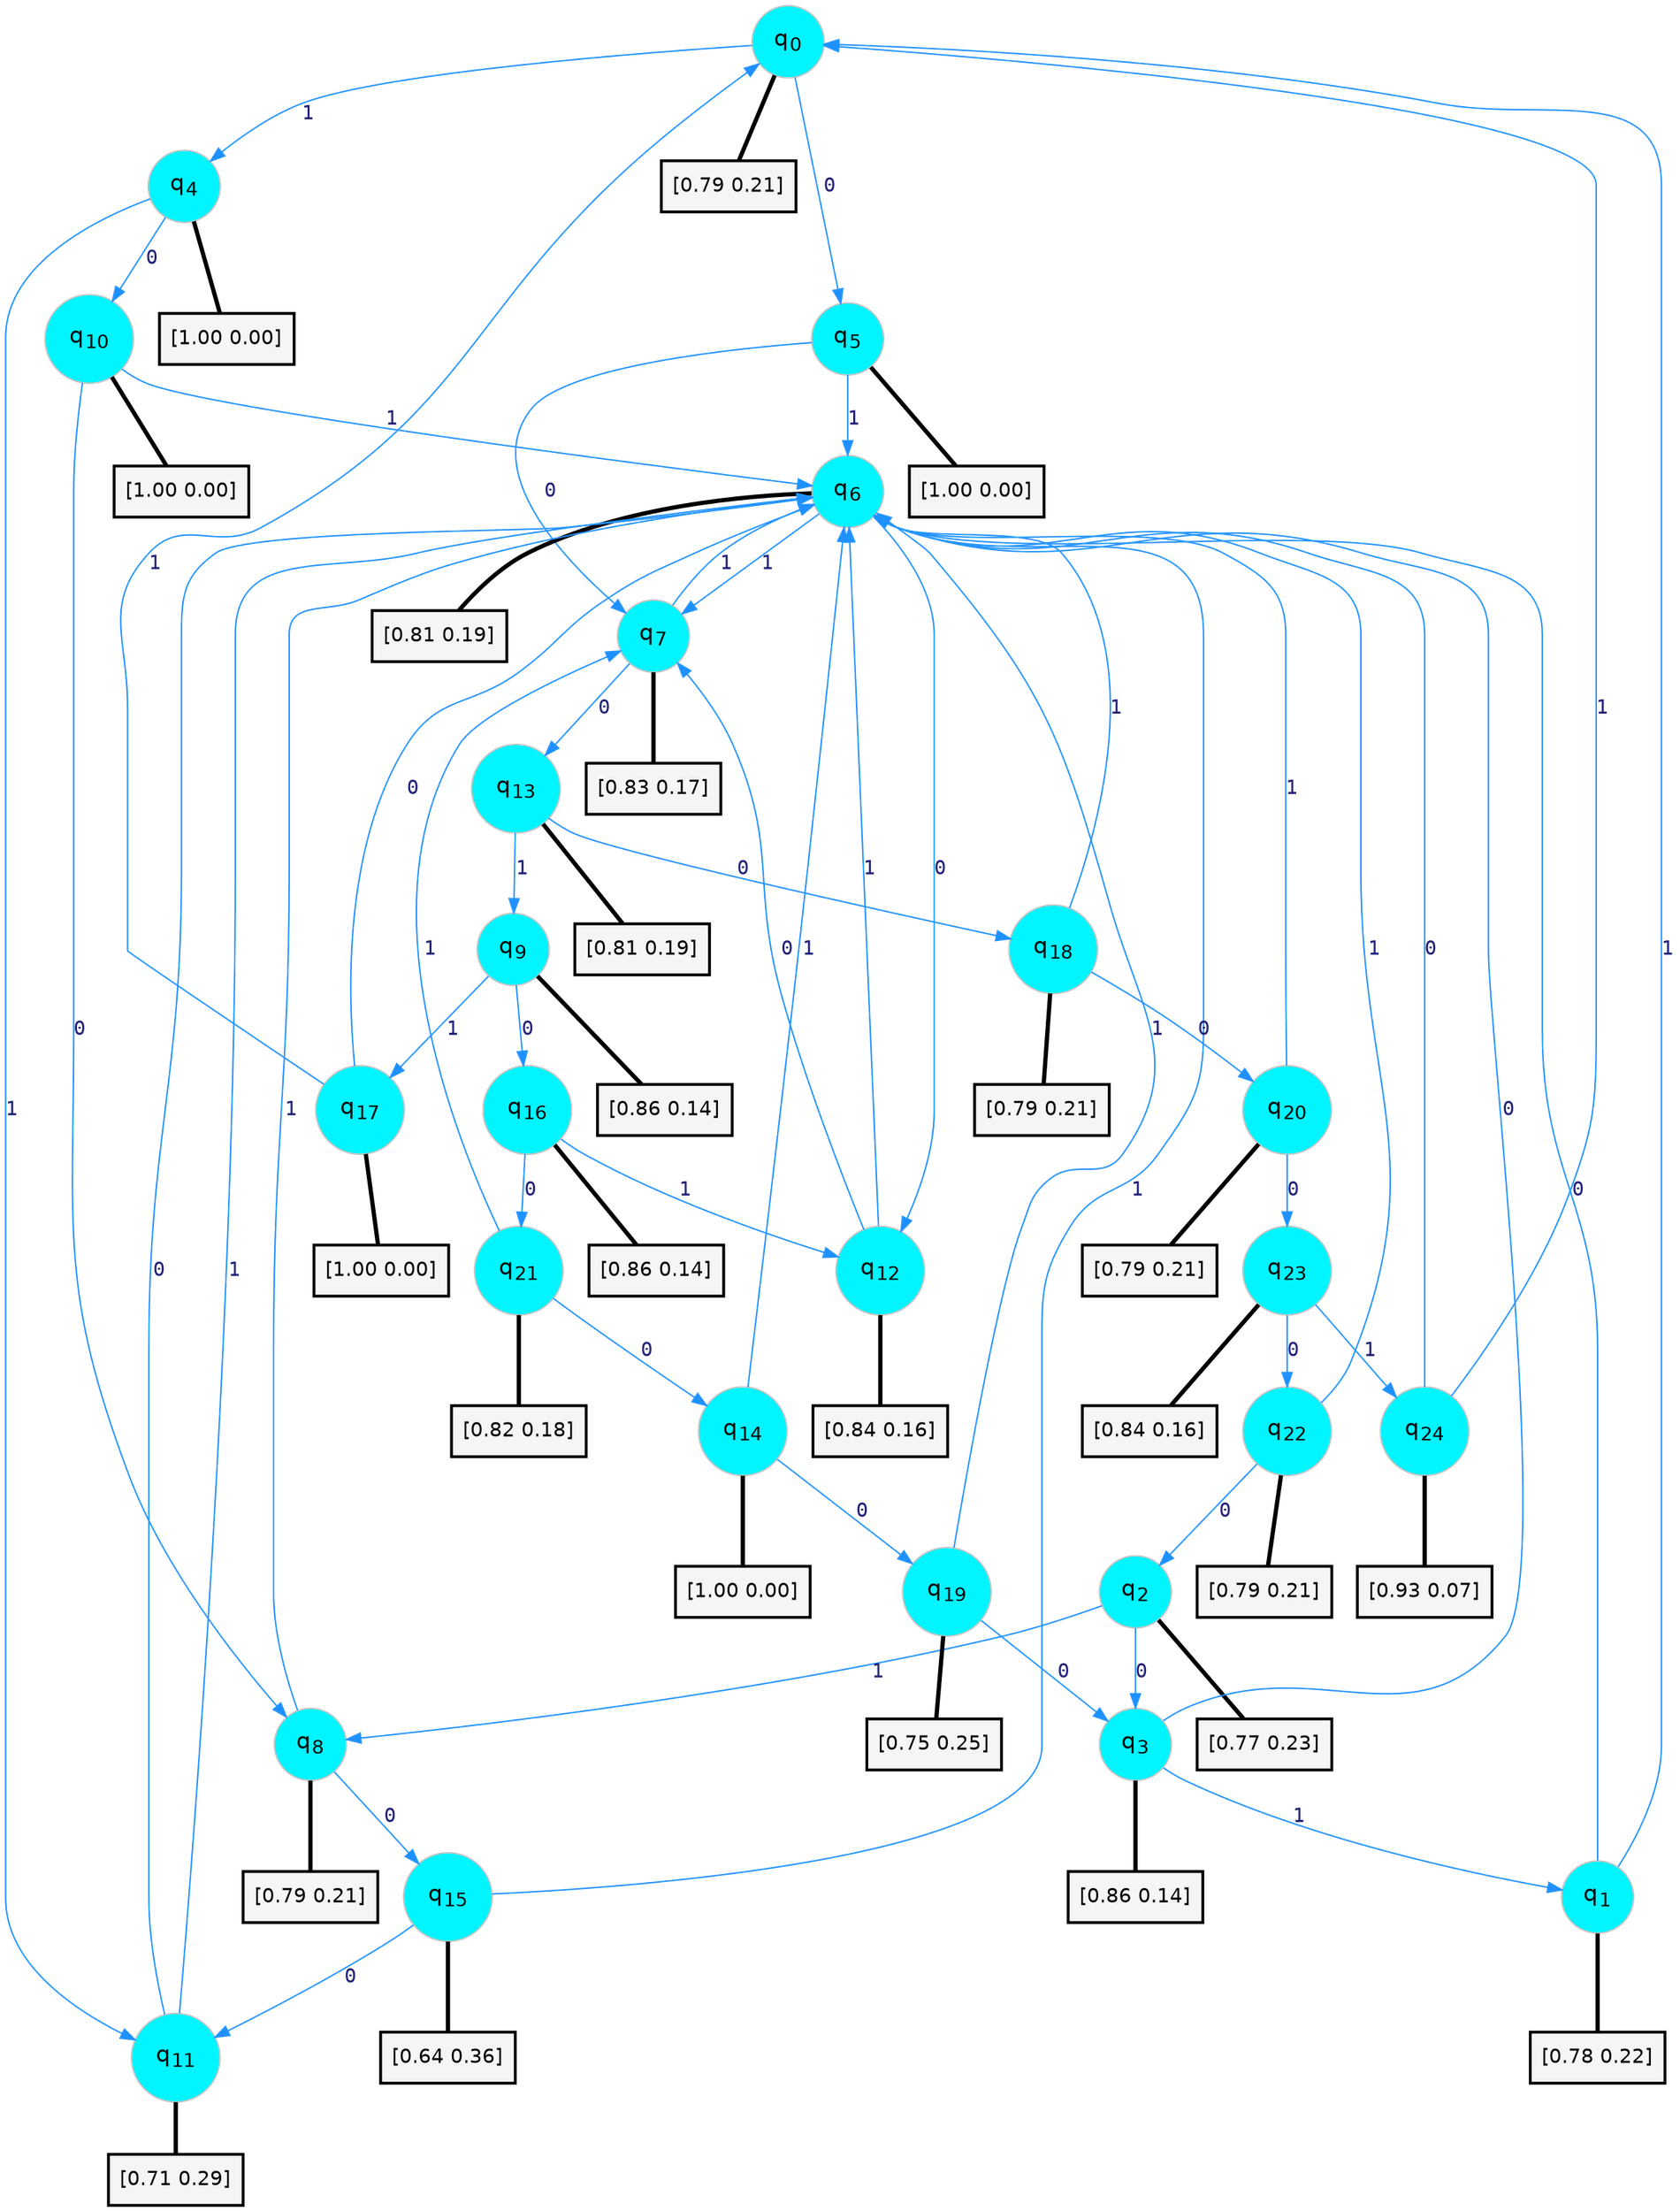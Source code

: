 digraph G {
graph [
bgcolor=transparent, dpi=300, rankdir=TD, size="40,25"];
node [
color=gray, fillcolor=turquoise1, fontcolor=black, fontname=Helvetica, fontsize=16, fontweight=bold, shape=circle, style=filled];
edge [
arrowsize=1, color=dodgerblue1, fontcolor=midnightblue, fontname=courier, fontweight=bold, penwidth=1, style=solid, weight=20];
0[label=<q<SUB>0</SUB>>];
1[label=<q<SUB>1</SUB>>];
2[label=<q<SUB>2</SUB>>];
3[label=<q<SUB>3</SUB>>];
4[label=<q<SUB>4</SUB>>];
5[label=<q<SUB>5</SUB>>];
6[label=<q<SUB>6</SUB>>];
7[label=<q<SUB>7</SUB>>];
8[label=<q<SUB>8</SUB>>];
9[label=<q<SUB>9</SUB>>];
10[label=<q<SUB>10</SUB>>];
11[label=<q<SUB>11</SUB>>];
12[label=<q<SUB>12</SUB>>];
13[label=<q<SUB>13</SUB>>];
14[label=<q<SUB>14</SUB>>];
15[label=<q<SUB>15</SUB>>];
16[label=<q<SUB>16</SUB>>];
17[label=<q<SUB>17</SUB>>];
18[label=<q<SUB>18</SUB>>];
19[label=<q<SUB>19</SUB>>];
20[label=<q<SUB>20</SUB>>];
21[label=<q<SUB>21</SUB>>];
22[label=<q<SUB>22</SUB>>];
23[label=<q<SUB>23</SUB>>];
24[label=<q<SUB>24</SUB>>];
25[label="[0.79 0.21]", shape=box,fontcolor=black, fontname=Helvetica, fontsize=14, penwidth=2, fillcolor=whitesmoke,color=black];
26[label="[0.78 0.22]", shape=box,fontcolor=black, fontname=Helvetica, fontsize=14, penwidth=2, fillcolor=whitesmoke,color=black];
27[label="[0.77 0.23]", shape=box,fontcolor=black, fontname=Helvetica, fontsize=14, penwidth=2, fillcolor=whitesmoke,color=black];
28[label="[0.86 0.14]", shape=box,fontcolor=black, fontname=Helvetica, fontsize=14, penwidth=2, fillcolor=whitesmoke,color=black];
29[label="[1.00 0.00]", shape=box,fontcolor=black, fontname=Helvetica, fontsize=14, penwidth=2, fillcolor=whitesmoke,color=black];
30[label="[1.00 0.00]", shape=box,fontcolor=black, fontname=Helvetica, fontsize=14, penwidth=2, fillcolor=whitesmoke,color=black];
31[label="[0.81 0.19]", shape=box,fontcolor=black, fontname=Helvetica, fontsize=14, penwidth=2, fillcolor=whitesmoke,color=black];
32[label="[0.83 0.17]", shape=box,fontcolor=black, fontname=Helvetica, fontsize=14, penwidth=2, fillcolor=whitesmoke,color=black];
33[label="[0.79 0.21]", shape=box,fontcolor=black, fontname=Helvetica, fontsize=14, penwidth=2, fillcolor=whitesmoke,color=black];
34[label="[0.86 0.14]", shape=box,fontcolor=black, fontname=Helvetica, fontsize=14, penwidth=2, fillcolor=whitesmoke,color=black];
35[label="[1.00 0.00]", shape=box,fontcolor=black, fontname=Helvetica, fontsize=14, penwidth=2, fillcolor=whitesmoke,color=black];
36[label="[0.71 0.29]", shape=box,fontcolor=black, fontname=Helvetica, fontsize=14, penwidth=2, fillcolor=whitesmoke,color=black];
37[label="[0.84 0.16]", shape=box,fontcolor=black, fontname=Helvetica, fontsize=14, penwidth=2, fillcolor=whitesmoke,color=black];
38[label="[0.81 0.19]", shape=box,fontcolor=black, fontname=Helvetica, fontsize=14, penwidth=2, fillcolor=whitesmoke,color=black];
39[label="[1.00 0.00]", shape=box,fontcolor=black, fontname=Helvetica, fontsize=14, penwidth=2, fillcolor=whitesmoke,color=black];
40[label="[0.64 0.36]", shape=box,fontcolor=black, fontname=Helvetica, fontsize=14, penwidth=2, fillcolor=whitesmoke,color=black];
41[label="[0.86 0.14]", shape=box,fontcolor=black, fontname=Helvetica, fontsize=14, penwidth=2, fillcolor=whitesmoke,color=black];
42[label="[1.00 0.00]", shape=box,fontcolor=black, fontname=Helvetica, fontsize=14, penwidth=2, fillcolor=whitesmoke,color=black];
43[label="[0.79 0.21]", shape=box,fontcolor=black, fontname=Helvetica, fontsize=14, penwidth=2, fillcolor=whitesmoke,color=black];
44[label="[0.75 0.25]", shape=box,fontcolor=black, fontname=Helvetica, fontsize=14, penwidth=2, fillcolor=whitesmoke,color=black];
45[label="[0.79 0.21]", shape=box,fontcolor=black, fontname=Helvetica, fontsize=14, penwidth=2, fillcolor=whitesmoke,color=black];
46[label="[0.82 0.18]", shape=box,fontcolor=black, fontname=Helvetica, fontsize=14, penwidth=2, fillcolor=whitesmoke,color=black];
47[label="[0.79 0.21]", shape=box,fontcolor=black, fontname=Helvetica, fontsize=14, penwidth=2, fillcolor=whitesmoke,color=black];
48[label="[0.84 0.16]", shape=box,fontcolor=black, fontname=Helvetica, fontsize=14, penwidth=2, fillcolor=whitesmoke,color=black];
49[label="[0.93 0.07]", shape=box,fontcolor=black, fontname=Helvetica, fontsize=14, penwidth=2, fillcolor=whitesmoke,color=black];
0->5 [label=0];
0->4 [label=1];
0->25 [arrowhead=none, penwidth=3,color=black];
1->6 [label=0];
1->0 [label=1];
1->26 [arrowhead=none, penwidth=3,color=black];
2->3 [label=0];
2->8 [label=1];
2->27 [arrowhead=none, penwidth=3,color=black];
3->6 [label=0];
3->1 [label=1];
3->28 [arrowhead=none, penwidth=3,color=black];
4->10 [label=0];
4->11 [label=1];
4->29 [arrowhead=none, penwidth=3,color=black];
5->7 [label=0];
5->6 [label=1];
5->30 [arrowhead=none, penwidth=3,color=black];
6->12 [label=0];
6->7 [label=1];
6->31 [arrowhead=none, penwidth=3,color=black];
7->13 [label=0];
7->6 [label=1];
7->32 [arrowhead=none, penwidth=3,color=black];
8->15 [label=0];
8->6 [label=1];
8->33 [arrowhead=none, penwidth=3,color=black];
9->16 [label=0];
9->17 [label=1];
9->34 [arrowhead=none, penwidth=3,color=black];
10->8 [label=0];
10->6 [label=1];
10->35 [arrowhead=none, penwidth=3,color=black];
11->6 [label=0];
11->6 [label=1];
11->36 [arrowhead=none, penwidth=3,color=black];
12->7 [label=0];
12->6 [label=1];
12->37 [arrowhead=none, penwidth=3,color=black];
13->18 [label=0];
13->9 [label=1];
13->38 [arrowhead=none, penwidth=3,color=black];
14->19 [label=0];
14->6 [label=1];
14->39 [arrowhead=none, penwidth=3,color=black];
15->11 [label=0];
15->6 [label=1];
15->40 [arrowhead=none, penwidth=3,color=black];
16->21 [label=0];
16->12 [label=1];
16->41 [arrowhead=none, penwidth=3,color=black];
17->6 [label=0];
17->0 [label=1];
17->42 [arrowhead=none, penwidth=3,color=black];
18->20 [label=0];
18->6 [label=1];
18->43 [arrowhead=none, penwidth=3,color=black];
19->3 [label=0];
19->6 [label=1];
19->44 [arrowhead=none, penwidth=3,color=black];
20->23 [label=0];
20->6 [label=1];
20->45 [arrowhead=none, penwidth=3,color=black];
21->14 [label=0];
21->7 [label=1];
21->46 [arrowhead=none, penwidth=3,color=black];
22->2 [label=0];
22->6 [label=1];
22->47 [arrowhead=none, penwidth=3,color=black];
23->22 [label=0];
23->24 [label=1];
23->48 [arrowhead=none, penwidth=3,color=black];
24->6 [label=0];
24->0 [label=1];
24->49 [arrowhead=none, penwidth=3,color=black];
}
